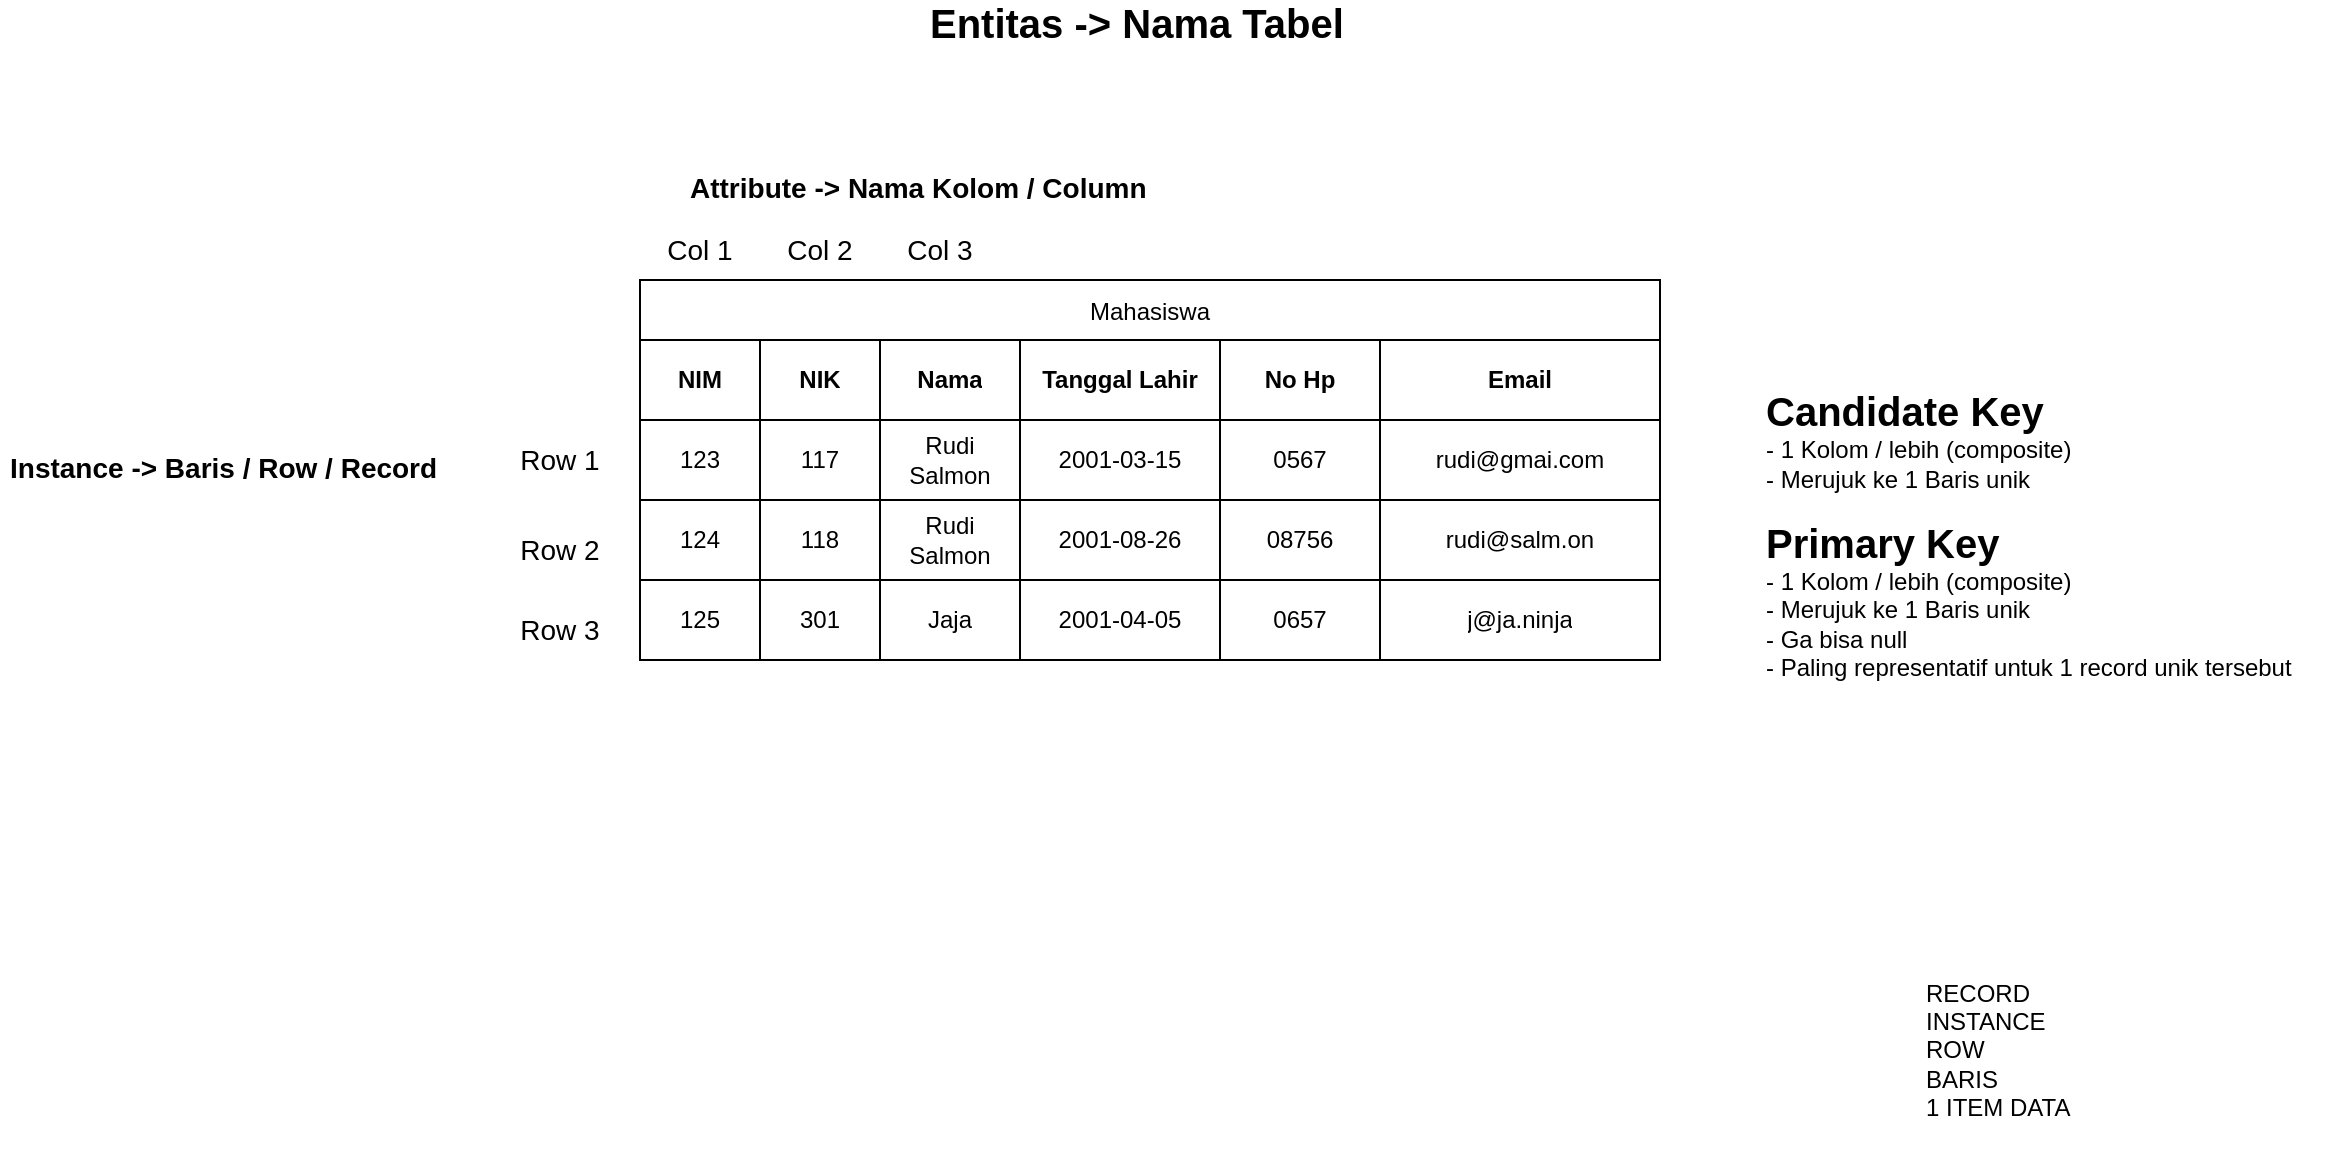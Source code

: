 <mxfile version="17.3.0" type="github">
  <diagram id="fThwrTsQujZXv8Z_N8T5" name="Page-1">
    <mxGraphModel dx="1831" dy="477" grid="1" gridSize="10" guides="1" tooltips="1" connect="1" arrows="1" fold="1" page="1" pageScale="1" pageWidth="850" pageHeight="1100" math="0" shadow="0">
      <root>
        <mxCell id="0" />
        <mxCell id="1" parent="0" />
        <mxCell id="cEqzk9r8WIKelmKiAB_P-1" value="Mahasiswa" style="shape=table;startSize=30;container=1;collapsible=0;childLayout=tableLayout;" vertex="1" parent="1">
          <mxGeometry x="100" y="190" width="510" height="190" as="geometry" />
        </mxCell>
        <mxCell id="cEqzk9r8WIKelmKiAB_P-2" value="" style="shape=tableRow;horizontal=0;startSize=0;swimlaneHead=0;swimlaneBody=0;top=0;left=0;bottom=0;right=0;collapsible=0;dropTarget=0;fillColor=none;points=[[0,0.5],[1,0.5]];portConstraint=eastwest;" vertex="1" parent="cEqzk9r8WIKelmKiAB_P-1">
          <mxGeometry y="30" width="510" height="40" as="geometry" />
        </mxCell>
        <mxCell id="cEqzk9r8WIKelmKiAB_P-3" value="&lt;b&gt;NIM&lt;/b&gt;" style="shape=partialRectangle;html=1;whiteSpace=wrap;connectable=0;overflow=hidden;fillColor=none;top=0;left=0;bottom=0;right=0;pointerEvents=1;" vertex="1" parent="cEqzk9r8WIKelmKiAB_P-2">
          <mxGeometry width="60" height="40" as="geometry">
            <mxRectangle width="60" height="40" as="alternateBounds" />
          </mxGeometry>
        </mxCell>
        <mxCell id="cEqzk9r8WIKelmKiAB_P-4" value="&lt;b&gt;NIK&lt;/b&gt;" style="shape=partialRectangle;html=1;whiteSpace=wrap;connectable=0;overflow=hidden;fillColor=none;top=0;left=0;bottom=0;right=0;pointerEvents=1;" vertex="1" parent="cEqzk9r8WIKelmKiAB_P-2">
          <mxGeometry x="60" width="60" height="40" as="geometry">
            <mxRectangle width="60" height="40" as="alternateBounds" />
          </mxGeometry>
        </mxCell>
        <mxCell id="cEqzk9r8WIKelmKiAB_P-5" value="&lt;b&gt;Nama&lt;/b&gt;" style="shape=partialRectangle;html=1;whiteSpace=wrap;connectable=0;overflow=hidden;fillColor=none;top=0;left=0;bottom=0;right=0;pointerEvents=1;" vertex="1" parent="cEqzk9r8WIKelmKiAB_P-2">
          <mxGeometry x="120" width="70" height="40" as="geometry">
            <mxRectangle width="70" height="40" as="alternateBounds" />
          </mxGeometry>
        </mxCell>
        <mxCell id="cEqzk9r8WIKelmKiAB_P-6" value="&lt;b&gt;Tanggal Lahir&lt;/b&gt;" style="shape=partialRectangle;html=1;whiteSpace=wrap;connectable=0;overflow=hidden;fillColor=none;top=0;left=0;bottom=0;right=0;pointerEvents=1;" vertex="1" parent="cEqzk9r8WIKelmKiAB_P-2">
          <mxGeometry x="190" width="100" height="40" as="geometry">
            <mxRectangle width="100" height="40" as="alternateBounds" />
          </mxGeometry>
        </mxCell>
        <mxCell id="cEqzk9r8WIKelmKiAB_P-7" value="&lt;b&gt;No Hp&lt;/b&gt;" style="shape=partialRectangle;html=1;whiteSpace=wrap;connectable=0;overflow=hidden;fillColor=none;top=0;left=0;bottom=0;right=0;pointerEvents=1;" vertex="1" parent="cEqzk9r8WIKelmKiAB_P-2">
          <mxGeometry x="290" width="80" height="40" as="geometry">
            <mxRectangle width="80" height="40" as="alternateBounds" />
          </mxGeometry>
        </mxCell>
        <mxCell id="cEqzk9r8WIKelmKiAB_P-8" value="&lt;b&gt;Email&lt;/b&gt;" style="shape=partialRectangle;html=1;whiteSpace=wrap;connectable=0;overflow=hidden;fillColor=none;top=0;left=0;bottom=0;right=0;pointerEvents=1;" vertex="1" parent="cEqzk9r8WIKelmKiAB_P-2">
          <mxGeometry x="370" width="140" height="40" as="geometry">
            <mxRectangle width="140" height="40" as="alternateBounds" />
          </mxGeometry>
        </mxCell>
        <mxCell id="cEqzk9r8WIKelmKiAB_P-9" value="" style="shape=tableRow;horizontal=0;startSize=0;swimlaneHead=0;swimlaneBody=0;top=0;left=0;bottom=0;right=0;collapsible=0;dropTarget=0;fillColor=none;points=[[0,0.5],[1,0.5]];portConstraint=eastwest;" vertex="1" parent="cEqzk9r8WIKelmKiAB_P-1">
          <mxGeometry y="70" width="510" height="40" as="geometry" />
        </mxCell>
        <mxCell id="cEqzk9r8WIKelmKiAB_P-10" value="123" style="shape=partialRectangle;html=1;whiteSpace=wrap;connectable=0;overflow=hidden;fillColor=none;top=0;left=0;bottom=0;right=0;pointerEvents=1;" vertex="1" parent="cEqzk9r8WIKelmKiAB_P-9">
          <mxGeometry width="60" height="40" as="geometry">
            <mxRectangle width="60" height="40" as="alternateBounds" />
          </mxGeometry>
        </mxCell>
        <mxCell id="cEqzk9r8WIKelmKiAB_P-11" value="117" style="shape=partialRectangle;html=1;whiteSpace=wrap;connectable=0;overflow=hidden;fillColor=none;top=0;left=0;bottom=0;right=0;pointerEvents=1;" vertex="1" parent="cEqzk9r8WIKelmKiAB_P-9">
          <mxGeometry x="60" width="60" height="40" as="geometry">
            <mxRectangle width="60" height="40" as="alternateBounds" />
          </mxGeometry>
        </mxCell>
        <mxCell id="cEqzk9r8WIKelmKiAB_P-12" value="Rudi Salmon" style="shape=partialRectangle;html=1;whiteSpace=wrap;connectable=0;overflow=hidden;fillColor=none;top=0;left=0;bottom=0;right=0;pointerEvents=1;" vertex="1" parent="cEqzk9r8WIKelmKiAB_P-9">
          <mxGeometry x="120" width="70" height="40" as="geometry">
            <mxRectangle width="70" height="40" as="alternateBounds" />
          </mxGeometry>
        </mxCell>
        <mxCell id="cEqzk9r8WIKelmKiAB_P-13" value="2001-03-15" style="shape=partialRectangle;html=1;whiteSpace=wrap;connectable=0;overflow=hidden;fillColor=none;top=0;left=0;bottom=0;right=0;pointerEvents=1;" vertex="1" parent="cEqzk9r8WIKelmKiAB_P-9">
          <mxGeometry x="190" width="100" height="40" as="geometry">
            <mxRectangle width="100" height="40" as="alternateBounds" />
          </mxGeometry>
        </mxCell>
        <mxCell id="cEqzk9r8WIKelmKiAB_P-14" value="0567" style="shape=partialRectangle;html=1;whiteSpace=wrap;connectable=0;overflow=hidden;fillColor=none;top=0;left=0;bottom=0;right=0;pointerEvents=1;" vertex="1" parent="cEqzk9r8WIKelmKiAB_P-9">
          <mxGeometry x="290" width="80" height="40" as="geometry">
            <mxRectangle width="80" height="40" as="alternateBounds" />
          </mxGeometry>
        </mxCell>
        <mxCell id="cEqzk9r8WIKelmKiAB_P-15" value="rudi@gmai.com" style="shape=partialRectangle;html=1;whiteSpace=wrap;connectable=0;overflow=hidden;fillColor=none;top=0;left=0;bottom=0;right=0;pointerEvents=1;" vertex="1" parent="cEqzk9r8WIKelmKiAB_P-9">
          <mxGeometry x="370" width="140" height="40" as="geometry">
            <mxRectangle width="140" height="40" as="alternateBounds" />
          </mxGeometry>
        </mxCell>
        <mxCell id="cEqzk9r8WIKelmKiAB_P-16" value="" style="shape=tableRow;horizontal=0;startSize=0;swimlaneHead=0;swimlaneBody=0;top=0;left=0;bottom=0;right=0;collapsible=0;dropTarget=0;fillColor=none;points=[[0,0.5],[1,0.5]];portConstraint=eastwest;" vertex="1" parent="cEqzk9r8WIKelmKiAB_P-1">
          <mxGeometry y="110" width="510" height="40" as="geometry" />
        </mxCell>
        <mxCell id="cEqzk9r8WIKelmKiAB_P-17" value="124" style="shape=partialRectangle;html=1;whiteSpace=wrap;connectable=0;overflow=hidden;fillColor=none;top=0;left=0;bottom=0;right=0;pointerEvents=1;" vertex="1" parent="cEqzk9r8WIKelmKiAB_P-16">
          <mxGeometry width="60" height="40" as="geometry">
            <mxRectangle width="60" height="40" as="alternateBounds" />
          </mxGeometry>
        </mxCell>
        <mxCell id="cEqzk9r8WIKelmKiAB_P-18" value="118" style="shape=partialRectangle;html=1;whiteSpace=wrap;connectable=0;overflow=hidden;fillColor=none;top=0;left=0;bottom=0;right=0;pointerEvents=1;" vertex="1" parent="cEqzk9r8WIKelmKiAB_P-16">
          <mxGeometry x="60" width="60" height="40" as="geometry">
            <mxRectangle width="60" height="40" as="alternateBounds" />
          </mxGeometry>
        </mxCell>
        <mxCell id="cEqzk9r8WIKelmKiAB_P-19" value="Rudi Salmon" style="shape=partialRectangle;html=1;whiteSpace=wrap;connectable=0;overflow=hidden;fillColor=none;top=0;left=0;bottom=0;right=0;pointerEvents=1;" vertex="1" parent="cEqzk9r8WIKelmKiAB_P-16">
          <mxGeometry x="120" width="70" height="40" as="geometry">
            <mxRectangle width="70" height="40" as="alternateBounds" />
          </mxGeometry>
        </mxCell>
        <mxCell id="cEqzk9r8WIKelmKiAB_P-20" value="2001-08-26" style="shape=partialRectangle;html=1;whiteSpace=wrap;connectable=0;overflow=hidden;fillColor=none;top=0;left=0;bottom=0;right=0;pointerEvents=1;" vertex="1" parent="cEqzk9r8WIKelmKiAB_P-16">
          <mxGeometry x="190" width="100" height="40" as="geometry">
            <mxRectangle width="100" height="40" as="alternateBounds" />
          </mxGeometry>
        </mxCell>
        <mxCell id="cEqzk9r8WIKelmKiAB_P-21" value="08756" style="shape=partialRectangle;html=1;whiteSpace=wrap;connectable=0;overflow=hidden;fillColor=none;top=0;left=0;bottom=0;right=0;pointerEvents=1;" vertex="1" parent="cEqzk9r8WIKelmKiAB_P-16">
          <mxGeometry x="290" width="80" height="40" as="geometry">
            <mxRectangle width="80" height="40" as="alternateBounds" />
          </mxGeometry>
        </mxCell>
        <mxCell id="cEqzk9r8WIKelmKiAB_P-22" value="rudi@salm.on" style="shape=partialRectangle;html=1;whiteSpace=wrap;connectable=0;overflow=hidden;fillColor=none;top=0;left=0;bottom=0;right=0;pointerEvents=1;" vertex="1" parent="cEqzk9r8WIKelmKiAB_P-16">
          <mxGeometry x="370" width="140" height="40" as="geometry">
            <mxRectangle width="140" height="40" as="alternateBounds" />
          </mxGeometry>
        </mxCell>
        <mxCell id="cEqzk9r8WIKelmKiAB_P-23" value="" style="shape=tableRow;horizontal=0;startSize=0;swimlaneHead=0;swimlaneBody=0;top=0;left=0;bottom=0;right=0;collapsible=0;dropTarget=0;fillColor=none;points=[[0,0.5],[1,0.5]];portConstraint=eastwest;" vertex="1" parent="cEqzk9r8WIKelmKiAB_P-1">
          <mxGeometry y="150" width="510" height="40" as="geometry" />
        </mxCell>
        <mxCell id="cEqzk9r8WIKelmKiAB_P-24" value="125" style="shape=partialRectangle;html=1;whiteSpace=wrap;connectable=0;overflow=hidden;fillColor=none;top=0;left=0;bottom=0;right=0;pointerEvents=1;" vertex="1" parent="cEqzk9r8WIKelmKiAB_P-23">
          <mxGeometry width="60" height="40" as="geometry">
            <mxRectangle width="60" height="40" as="alternateBounds" />
          </mxGeometry>
        </mxCell>
        <mxCell id="cEqzk9r8WIKelmKiAB_P-25" value="301" style="shape=partialRectangle;html=1;whiteSpace=wrap;connectable=0;overflow=hidden;fillColor=none;top=0;left=0;bottom=0;right=0;pointerEvents=1;" vertex="1" parent="cEqzk9r8WIKelmKiAB_P-23">
          <mxGeometry x="60" width="60" height="40" as="geometry">
            <mxRectangle width="60" height="40" as="alternateBounds" />
          </mxGeometry>
        </mxCell>
        <mxCell id="cEqzk9r8WIKelmKiAB_P-26" value="Jaja" style="shape=partialRectangle;html=1;whiteSpace=wrap;connectable=0;overflow=hidden;fillColor=none;top=0;left=0;bottom=0;right=0;pointerEvents=1;" vertex="1" parent="cEqzk9r8WIKelmKiAB_P-23">
          <mxGeometry x="120" width="70" height="40" as="geometry">
            <mxRectangle width="70" height="40" as="alternateBounds" />
          </mxGeometry>
        </mxCell>
        <mxCell id="cEqzk9r8WIKelmKiAB_P-27" value="2001-04-05" style="shape=partialRectangle;html=1;whiteSpace=wrap;connectable=0;overflow=hidden;fillColor=none;top=0;left=0;bottom=0;right=0;pointerEvents=1;" vertex="1" parent="cEqzk9r8WIKelmKiAB_P-23">
          <mxGeometry x="190" width="100" height="40" as="geometry">
            <mxRectangle width="100" height="40" as="alternateBounds" />
          </mxGeometry>
        </mxCell>
        <mxCell id="cEqzk9r8WIKelmKiAB_P-28" value="0657" style="shape=partialRectangle;html=1;whiteSpace=wrap;connectable=0;overflow=hidden;fillColor=none;top=0;left=0;bottom=0;right=0;pointerEvents=1;" vertex="1" parent="cEqzk9r8WIKelmKiAB_P-23">
          <mxGeometry x="290" width="80" height="40" as="geometry">
            <mxRectangle width="80" height="40" as="alternateBounds" />
          </mxGeometry>
        </mxCell>
        <mxCell id="cEqzk9r8WIKelmKiAB_P-29" value="j@ja.ninja" style="shape=partialRectangle;html=1;whiteSpace=wrap;connectable=0;overflow=hidden;fillColor=none;top=0;left=0;bottom=0;right=0;pointerEvents=1;" vertex="1" parent="cEqzk9r8WIKelmKiAB_P-23">
          <mxGeometry x="370" width="140" height="40" as="geometry">
            <mxRectangle width="140" height="40" as="alternateBounds" />
          </mxGeometry>
        </mxCell>
        <mxCell id="cEqzk9r8WIKelmKiAB_P-76" value="&lt;div align=&quot;left&quot;&gt;RECORD&lt;/div&gt;&lt;div align=&quot;left&quot;&gt;INSTANCE&lt;/div&gt;&lt;div align=&quot;left&quot;&gt;ROW&lt;/div&gt;&lt;div align=&quot;left&quot;&gt;BARIS&lt;/div&gt;&lt;div align=&quot;left&quot;&gt;1 ITEM DATA&lt;/div&gt;" style="text;html=1;strokeColor=none;fillColor=none;align=left;verticalAlign=middle;whiteSpace=wrap;rounded=0;" vertex="1" parent="1">
          <mxGeometry x="741" y="520" width="150" height="110" as="geometry" />
        </mxCell>
        <mxCell id="cEqzk9r8WIKelmKiAB_P-77" value="&lt;div align=&quot;left&quot;&gt;&lt;font size=&quot;1&quot;&gt;&lt;b style=&quot;font-size: 20px&quot;&gt;Primary Key&lt;/b&gt;&lt;/font&gt; &lt;br&gt;&lt;/div&gt;&lt;div align=&quot;left&quot;&gt;- 1 Kolom / lebih (composite)&lt;br&gt;&lt;/div&gt;&lt;div align=&quot;left&quot;&gt;- Merujuk ke 1 Baris unik&lt;/div&gt;&lt;div align=&quot;left&quot;&gt;- Ga bisa null&lt;/div&gt;&lt;div align=&quot;left&quot;&gt;- Paling representatif untuk 1 record unik tersebut&lt;br&gt;&lt;/div&gt;" style="text;html=1;strokeColor=none;fillColor=none;align=left;verticalAlign=middle;whiteSpace=wrap;rounded=0;" vertex="1" parent="1">
          <mxGeometry x="661" y="320" width="290" height="60" as="geometry" />
        </mxCell>
        <mxCell id="cEqzk9r8WIKelmKiAB_P-78" value="&lt;div align=&quot;left&quot;&gt;&lt;font size=&quot;1&quot;&gt;&lt;b style=&quot;font-size: 20px&quot;&gt;Candidate Key&lt;/b&gt;&lt;/font&gt; &lt;br&gt;&lt;/div&gt;&lt;div align=&quot;left&quot;&gt;- 1 Kolom / lebih (composite)&lt;/div&gt;&lt;div align=&quot;left&quot;&gt;- Merujuk ke 1 Baris unik&lt;/div&gt;" style="text;html=1;strokeColor=none;fillColor=none;align=left;verticalAlign=middle;whiteSpace=wrap;rounded=0;" vertex="1" parent="1">
          <mxGeometry x="661" y="240" width="290" height="60" as="geometry" />
        </mxCell>
        <mxCell id="cEqzk9r8WIKelmKiAB_P-86" value="&lt;div&gt;&lt;b&gt;Entitas -&amp;gt; Nama Tabel&lt;br&gt;&lt;/b&gt;&lt;/div&gt;" style="text;html=1;strokeColor=none;fillColor=none;spacing=5;spacingTop=-20;whiteSpace=wrap;overflow=hidden;rounded=0;fontSize=20;" vertex="1" parent="1">
          <mxGeometry x="240" y="60" width="230" height="20" as="geometry" />
        </mxCell>
        <mxCell id="cEqzk9r8WIKelmKiAB_P-87" value="&lt;b&gt;&lt;font style=&quot;font-size: 14px&quot;&gt;Attribute -&amp;gt; Nama Kolom / Column&lt;br&gt;&lt;/font&gt;&lt;/b&gt;" style="text;html=1;strokeColor=none;fillColor=none;spacing=5;spacingTop=-20;whiteSpace=wrap;overflow=hidden;rounded=0;fontSize=20;" vertex="1" parent="1">
          <mxGeometry x="120" y="140" width="260" height="20" as="geometry" />
        </mxCell>
        <mxCell id="cEqzk9r8WIKelmKiAB_P-90" value="&lt;b&gt;&lt;font style=&quot;font-size: 14px&quot;&gt;Instance -&amp;gt; Baris / Row / Record&lt;br&gt;&lt;/font&gt;&lt;/b&gt;" style="text;html=1;strokeColor=none;fillColor=none;spacing=5;spacingTop=-20;whiteSpace=wrap;overflow=hidden;rounded=0;fontSize=20;" vertex="1" parent="1">
          <mxGeometry x="-220" y="280" width="270" height="20" as="geometry" />
        </mxCell>
        <mxCell id="cEqzk9r8WIKelmKiAB_P-91" value="Row 1" style="text;html=1;strokeColor=none;fillColor=none;align=center;verticalAlign=middle;whiteSpace=wrap;rounded=0;fontSize=14;" vertex="1" parent="1">
          <mxGeometry x="30" y="265" width="60" height="30" as="geometry" />
        </mxCell>
        <mxCell id="cEqzk9r8WIKelmKiAB_P-92" value="Row 2" style="text;html=1;strokeColor=none;fillColor=none;align=center;verticalAlign=middle;whiteSpace=wrap;rounded=0;fontSize=14;" vertex="1" parent="1">
          <mxGeometry x="30" y="310" width="60" height="30" as="geometry" />
        </mxCell>
        <mxCell id="cEqzk9r8WIKelmKiAB_P-93" value="Row 3" style="text;html=1;strokeColor=none;fillColor=none;align=center;verticalAlign=middle;whiteSpace=wrap;rounded=0;fontSize=14;" vertex="1" parent="1">
          <mxGeometry x="30" y="350" width="60" height="30" as="geometry" />
        </mxCell>
        <mxCell id="cEqzk9r8WIKelmKiAB_P-94" value="Col 1" style="text;html=1;strokeColor=none;fillColor=none;align=center;verticalAlign=middle;whiteSpace=wrap;rounded=0;fontSize=14;" vertex="1" parent="1">
          <mxGeometry x="100" y="160" width="60" height="30" as="geometry" />
        </mxCell>
        <mxCell id="cEqzk9r8WIKelmKiAB_P-95" value="Col 2" style="text;html=1;strokeColor=none;fillColor=none;align=center;verticalAlign=middle;whiteSpace=wrap;rounded=0;fontSize=14;" vertex="1" parent="1">
          <mxGeometry x="160" y="160" width="60" height="30" as="geometry" />
        </mxCell>
        <mxCell id="cEqzk9r8WIKelmKiAB_P-96" value="Col 3" style="text;html=1;strokeColor=none;fillColor=none;align=center;verticalAlign=middle;whiteSpace=wrap;rounded=0;fontSize=14;" vertex="1" parent="1">
          <mxGeometry x="220" y="160" width="60" height="30" as="geometry" />
        </mxCell>
      </root>
    </mxGraphModel>
  </diagram>
</mxfile>

